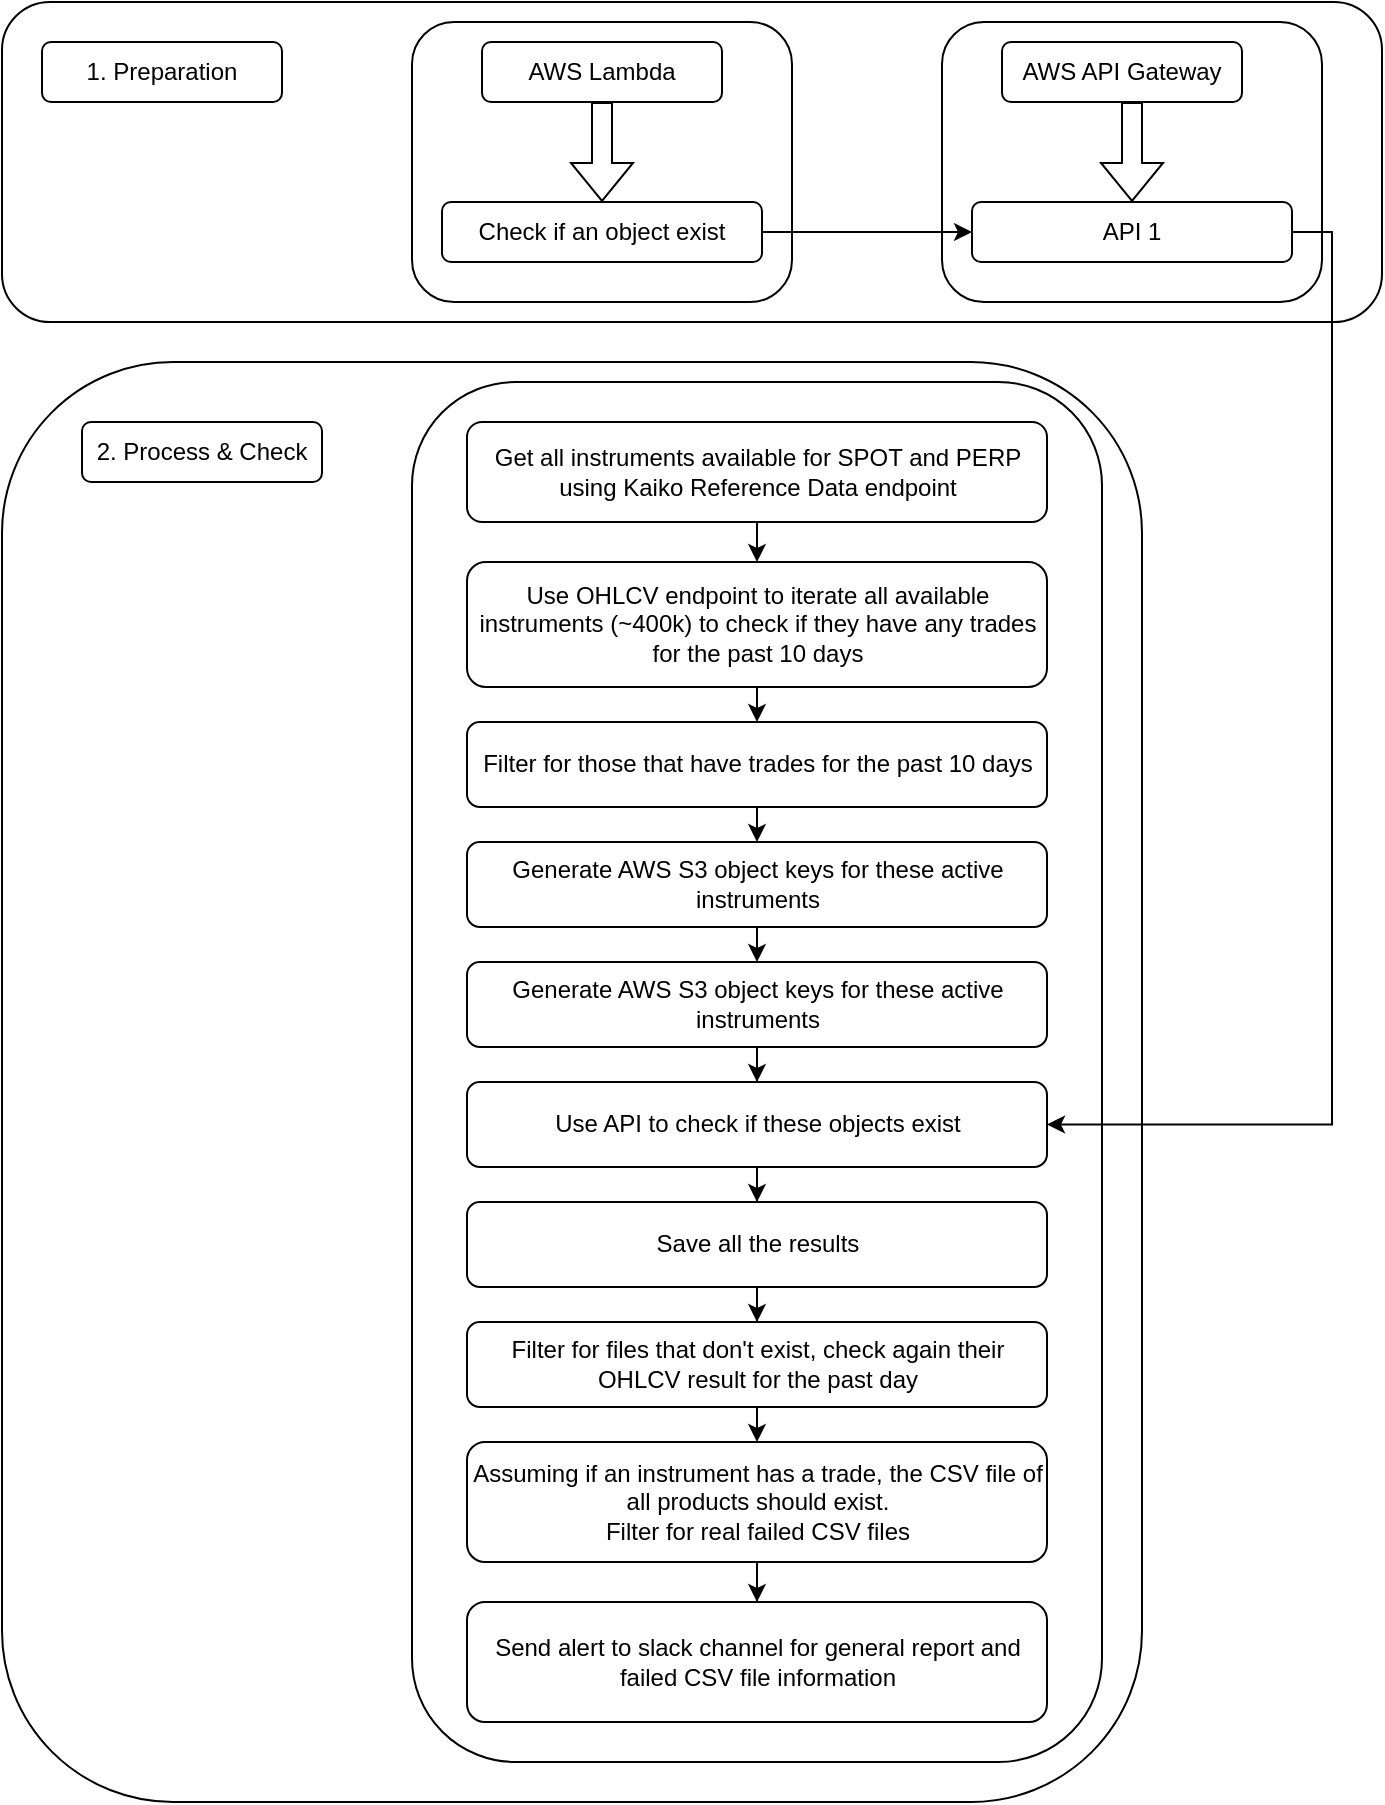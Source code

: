 <mxfile version="28.2.0">
  <diagram name="Page-1" id="wkkrfAakZS2gCEsQOzNK">
    <mxGraphModel dx="1234" dy="731" grid="1" gridSize="10" guides="1" tooltips="1" connect="1" arrows="1" fold="1" page="1" pageScale="1" pageWidth="850" pageHeight="1100" math="0" shadow="0">
      <root>
        <mxCell id="0" />
        <mxCell id="1" parent="0" />
        <mxCell id="3ywKKGpvwJczeCODJA8Q-24" value="" style="rounded=1;whiteSpace=wrap;html=1;" parent="1" vertex="1">
          <mxGeometry x="130" y="220" width="570" height="720" as="geometry" />
        </mxCell>
        <mxCell id="3ywKKGpvwJczeCODJA8Q-26" value="" style="rounded=1;whiteSpace=wrap;html=1;" parent="1" vertex="1">
          <mxGeometry x="335" y="230" width="345" height="690" as="geometry" />
        </mxCell>
        <mxCell id="3ywKKGpvwJczeCODJA8Q-23" value="" style="rounded=1;whiteSpace=wrap;html=1;" parent="1" vertex="1">
          <mxGeometry x="130" y="40" width="690" height="160" as="geometry" />
        </mxCell>
        <mxCell id="3ywKKGpvwJczeCODJA8Q-13" value="" style="rounded=1;whiteSpace=wrap;html=1;" parent="1" vertex="1">
          <mxGeometry x="600" y="50" width="190" height="140" as="geometry" />
        </mxCell>
        <mxCell id="3ywKKGpvwJczeCODJA8Q-11" value="" style="rounded=1;whiteSpace=wrap;html=1;" parent="1" vertex="1">
          <mxGeometry x="335" y="50" width="190" height="140" as="geometry" />
        </mxCell>
        <mxCell id="1lTGerjlC5rO6-euRAGv-2" style="edgeStyle=orthogonalEdgeStyle;rounded=0;orthogonalLoop=1;jettySize=auto;html=1;exitX=0.5;exitY=1;exitDx=0;exitDy=0;entryX=0.5;entryY=0;entryDx=0;entryDy=0;" edge="1" parent="1" source="3ywKKGpvwJczeCODJA8Q-1" target="3ywKKGpvwJczeCODJA8Q-2">
          <mxGeometry relative="1" as="geometry" />
        </mxCell>
        <mxCell id="3ywKKGpvwJczeCODJA8Q-1" value="Get all instruments available for SPOT and PERP using Kaiko Reference Data endpoint" style="rounded=1;whiteSpace=wrap;html=1;" parent="1" vertex="1">
          <mxGeometry x="362.5" y="250" width="290" height="50" as="geometry" />
        </mxCell>
        <mxCell id="1lTGerjlC5rO6-euRAGv-3" style="edgeStyle=orthogonalEdgeStyle;rounded=0;orthogonalLoop=1;jettySize=auto;html=1;exitX=0.5;exitY=1;exitDx=0;exitDy=0;entryX=0.5;entryY=0;entryDx=0;entryDy=0;" edge="1" parent="1" source="3ywKKGpvwJczeCODJA8Q-2" target="1lTGerjlC5rO6-euRAGv-1">
          <mxGeometry relative="1" as="geometry" />
        </mxCell>
        <mxCell id="3ywKKGpvwJczeCODJA8Q-2" value="Use OHLCV endpoint to iterate all available instruments (~400k) to check if they have any trades for the past 10 days" style="rounded=1;whiteSpace=wrap;html=1;" parent="1" vertex="1">
          <mxGeometry x="362.5" y="320" width="290" height="62.5" as="geometry" />
        </mxCell>
        <mxCell id="3ywKKGpvwJczeCODJA8Q-20" style="edgeStyle=orthogonalEdgeStyle;rounded=0;orthogonalLoop=1;jettySize=auto;html=1;exitX=1;exitY=0.5;exitDx=0;exitDy=0;entryX=0;entryY=0.5;entryDx=0;entryDy=0;" parent="1" source="3ywKKGpvwJczeCODJA8Q-6" target="3ywKKGpvwJczeCODJA8Q-15" edge="1">
          <mxGeometry relative="1" as="geometry" />
        </mxCell>
        <mxCell id="3ywKKGpvwJczeCODJA8Q-6" value="Check if an object exist" style="rounded=1;whiteSpace=wrap;html=1;" parent="1" vertex="1">
          <mxGeometry x="350" y="140" width="160" height="30" as="geometry" />
        </mxCell>
        <mxCell id="3ywKKGpvwJczeCODJA8Q-8" value="1. Preparation" style="rounded=1;whiteSpace=wrap;html=1;" parent="1" vertex="1">
          <mxGeometry x="150" y="60" width="120" height="30" as="geometry" />
        </mxCell>
        <mxCell id="3ywKKGpvwJczeCODJA8Q-9" value="AWS Lambda" style="rounded=1;whiteSpace=wrap;html=1;" parent="1" vertex="1">
          <mxGeometry x="370" y="60" width="120" height="30" as="geometry" />
        </mxCell>
        <mxCell id="3ywKKGpvwJczeCODJA8Q-10" value="AWS API Gateway" style="rounded=1;whiteSpace=wrap;html=1;" parent="1" vertex="1">
          <mxGeometry x="630" y="60" width="120" height="30" as="geometry" />
        </mxCell>
        <mxCell id="3ywKKGpvwJczeCODJA8Q-12" value="" style="shape=flexArrow;endArrow=classic;html=1;rounded=0;entryX=0.5;entryY=0;entryDx=0;entryDy=0;exitX=0.5;exitY=1;exitDx=0;exitDy=0;" parent="1" source="3ywKKGpvwJczeCODJA8Q-9" target="3ywKKGpvwJczeCODJA8Q-6" edge="1">
          <mxGeometry width="50" height="50" relative="1" as="geometry">
            <mxPoint x="430" y="100" as="sourcePoint" />
            <mxPoint x="480" y="200" as="targetPoint" />
          </mxGeometry>
        </mxCell>
        <mxCell id="1lTGerjlC5rO6-euRAGv-12" style="edgeStyle=orthogonalEdgeStyle;rounded=0;orthogonalLoop=1;jettySize=auto;html=1;exitX=1;exitY=0.5;exitDx=0;exitDy=0;entryX=1;entryY=0.5;entryDx=0;entryDy=0;" edge="1" parent="1" source="3ywKKGpvwJczeCODJA8Q-15" target="1lTGerjlC5rO6-euRAGv-10">
          <mxGeometry relative="1" as="geometry" />
        </mxCell>
        <mxCell id="3ywKKGpvwJczeCODJA8Q-15" value="API 1" style="rounded=1;whiteSpace=wrap;html=1;" parent="1" vertex="1">
          <mxGeometry x="615" y="140" width="160" height="30" as="geometry" />
        </mxCell>
        <mxCell id="3ywKKGpvwJczeCODJA8Q-17" value="" style="shape=flexArrow;endArrow=classic;html=1;rounded=0;entryX=0.5;entryY=0;entryDx=0;entryDy=0;" parent="1" target="3ywKKGpvwJczeCODJA8Q-15" edge="1">
          <mxGeometry width="50" height="50" relative="1" as="geometry">
            <mxPoint x="695" y="90" as="sourcePoint" />
            <mxPoint x="745" y="200" as="targetPoint" />
          </mxGeometry>
        </mxCell>
        <mxCell id="3ywKKGpvwJczeCODJA8Q-31" value="2. Process &amp;amp; Check" style="rounded=1;whiteSpace=wrap;html=1;" parent="1" vertex="1">
          <mxGeometry x="170" y="250" width="120" height="30" as="geometry" />
        </mxCell>
        <mxCell id="1lTGerjlC5rO6-euRAGv-5" style="edgeStyle=orthogonalEdgeStyle;rounded=0;orthogonalLoop=1;jettySize=auto;html=1;exitX=0.5;exitY=1;exitDx=0;exitDy=0;entryX=0.5;entryY=0;entryDx=0;entryDy=0;" edge="1" parent="1" source="1lTGerjlC5rO6-euRAGv-1" target="1lTGerjlC5rO6-euRAGv-4">
          <mxGeometry relative="1" as="geometry" />
        </mxCell>
        <mxCell id="1lTGerjlC5rO6-euRAGv-1" value="Filter for those that have trades for the past 10 days" style="rounded=1;whiteSpace=wrap;html=1;" vertex="1" parent="1">
          <mxGeometry x="362.5" y="400" width="290" height="42.5" as="geometry" />
        </mxCell>
        <mxCell id="1lTGerjlC5rO6-euRAGv-9" style="edgeStyle=orthogonalEdgeStyle;rounded=0;orthogonalLoop=1;jettySize=auto;html=1;exitX=0.5;exitY=1;exitDx=0;exitDy=0;entryX=0.5;entryY=0;entryDx=0;entryDy=0;" edge="1" parent="1" source="1lTGerjlC5rO6-euRAGv-4" target="1lTGerjlC5rO6-euRAGv-6">
          <mxGeometry relative="1" as="geometry" />
        </mxCell>
        <mxCell id="1lTGerjlC5rO6-euRAGv-4" value="Generate AWS S3 object keys for these active instruments" style="rounded=1;whiteSpace=wrap;html=1;" vertex="1" parent="1">
          <mxGeometry x="362.5" y="460" width="290" height="42.5" as="geometry" />
        </mxCell>
        <mxCell id="1lTGerjlC5rO6-euRAGv-14" style="edgeStyle=orthogonalEdgeStyle;rounded=0;orthogonalLoop=1;jettySize=auto;html=1;exitX=0.5;exitY=1;exitDx=0;exitDy=0;" edge="1" parent="1" source="1lTGerjlC5rO6-euRAGv-6" target="1lTGerjlC5rO6-euRAGv-10">
          <mxGeometry relative="1" as="geometry" />
        </mxCell>
        <mxCell id="1lTGerjlC5rO6-euRAGv-6" value="Generate AWS S3 object keys for these active instruments" style="rounded=1;whiteSpace=wrap;html=1;" vertex="1" parent="1">
          <mxGeometry x="362.5" y="520" width="290" height="42.5" as="geometry" />
        </mxCell>
        <mxCell id="1lTGerjlC5rO6-euRAGv-15" style="edgeStyle=orthogonalEdgeStyle;rounded=0;orthogonalLoop=1;jettySize=auto;html=1;exitX=0.5;exitY=1;exitDx=0;exitDy=0;" edge="1" parent="1" source="1lTGerjlC5rO6-euRAGv-10" target="1lTGerjlC5rO6-euRAGv-13">
          <mxGeometry relative="1" as="geometry" />
        </mxCell>
        <mxCell id="1lTGerjlC5rO6-euRAGv-10" value="Use API to check if these objects exist" style="rounded=1;whiteSpace=wrap;html=1;" vertex="1" parent="1">
          <mxGeometry x="362.5" y="580" width="290" height="42.5" as="geometry" />
        </mxCell>
        <mxCell id="1lTGerjlC5rO6-euRAGv-17" style="edgeStyle=orthogonalEdgeStyle;rounded=0;orthogonalLoop=1;jettySize=auto;html=1;exitX=0.5;exitY=1;exitDx=0;exitDy=0;" edge="1" parent="1" source="1lTGerjlC5rO6-euRAGv-13" target="1lTGerjlC5rO6-euRAGv-16">
          <mxGeometry relative="1" as="geometry" />
        </mxCell>
        <mxCell id="1lTGerjlC5rO6-euRAGv-13" value="Save all the results" style="rounded=1;whiteSpace=wrap;html=1;" vertex="1" parent="1">
          <mxGeometry x="362.5" y="640" width="290" height="42.5" as="geometry" />
        </mxCell>
        <mxCell id="1lTGerjlC5rO6-euRAGv-19" style="edgeStyle=orthogonalEdgeStyle;rounded=0;orthogonalLoop=1;jettySize=auto;html=1;exitX=0.5;exitY=1;exitDx=0;exitDy=0;entryX=0.5;entryY=0;entryDx=0;entryDy=0;" edge="1" parent="1" source="1lTGerjlC5rO6-euRAGv-16" target="1lTGerjlC5rO6-euRAGv-18">
          <mxGeometry relative="1" as="geometry" />
        </mxCell>
        <mxCell id="1lTGerjlC5rO6-euRAGv-16" value="Filter for files that don&#39;t exist, check again their OHLCV result for the past day" style="rounded=1;whiteSpace=wrap;html=1;" vertex="1" parent="1">
          <mxGeometry x="362.5" y="700" width="290" height="42.5" as="geometry" />
        </mxCell>
        <mxCell id="1lTGerjlC5rO6-euRAGv-21" style="edgeStyle=orthogonalEdgeStyle;rounded=0;orthogonalLoop=1;jettySize=auto;html=1;exitX=0.5;exitY=1;exitDx=0;exitDy=0;" edge="1" parent="1" source="1lTGerjlC5rO6-euRAGv-18" target="1lTGerjlC5rO6-euRAGv-20">
          <mxGeometry relative="1" as="geometry" />
        </mxCell>
        <mxCell id="1lTGerjlC5rO6-euRAGv-18" value="Assuming if an instrument has a trade, the CSV file of all products should exist. &lt;br&gt;Filter for real failed CSV files" style="rounded=1;whiteSpace=wrap;html=1;" vertex="1" parent="1">
          <mxGeometry x="362.5" y="760" width="290" height="60" as="geometry" />
        </mxCell>
        <mxCell id="1lTGerjlC5rO6-euRAGv-20" value="Send alert to slack channel for general report and failed CSV file information" style="rounded=1;whiteSpace=wrap;html=1;" vertex="1" parent="1">
          <mxGeometry x="362.5" y="840" width="290" height="60" as="geometry" />
        </mxCell>
      </root>
    </mxGraphModel>
  </diagram>
</mxfile>
